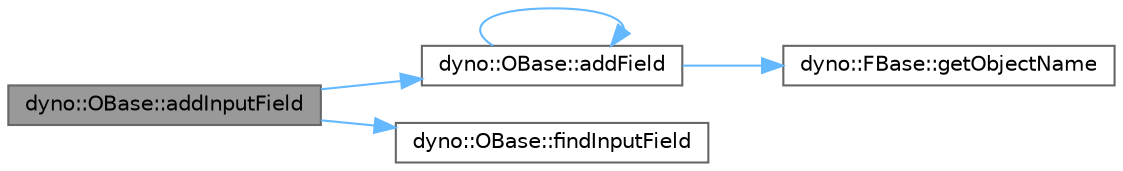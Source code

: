 digraph "dyno::OBase::addInputField"
{
 // LATEX_PDF_SIZE
  bgcolor="transparent";
  edge [fontname=Helvetica,fontsize=10,labelfontname=Helvetica,labelfontsize=10];
  node [fontname=Helvetica,fontsize=10,shape=box,height=0.2,width=0.4];
  rankdir="LR";
  Node1 [id="Node000001",label="dyno::OBase::addInputField",height=0.2,width=0.4,color="gray40", fillcolor="grey60", style="filled", fontcolor="black",tooltip=" "];
  Node1 -> Node2 [id="edge1_Node000001_Node000002",color="steelblue1",style="solid",tooltip=" "];
  Node2 [id="Node000002",label="dyno::OBase::addField",height=0.2,width=0.4,color="grey40", fillcolor="white", style="filled",URL="$classdyno_1_1_o_base.html#a3871130579a7ee2089206d13d4fe9e47",tooltip="Add a field to Base FieldID will be set to the name of Field by default."];
  Node2 -> Node2 [id="edge2_Node000002_Node000002",color="steelblue1",style="solid",tooltip=" "];
  Node2 -> Node3 [id="edge3_Node000002_Node000003",color="steelblue1",style="solid",tooltip=" "];
  Node3 [id="Node000003",label="dyno::FBase::getObjectName",height=0.2,width=0.4,color="grey40", fillcolor="white", style="filled",URL="$classdyno_1_1_f_base.html#a1142c17b3aa48a8f53280e4a0eb75992",tooltip=" "];
  Node1 -> Node4 [id="edge4_Node000001_Node000004",color="steelblue1",style="solid",tooltip=" "];
  Node4 [id="Node000004",label="dyno::OBase::findInputField",height=0.2,width=0.4,color="grey40", fillcolor="white", style="filled",URL="$classdyno_1_1_o_base.html#aa475026ae1094d802e8fe6c1accdd2ed",tooltip=" "];
}

